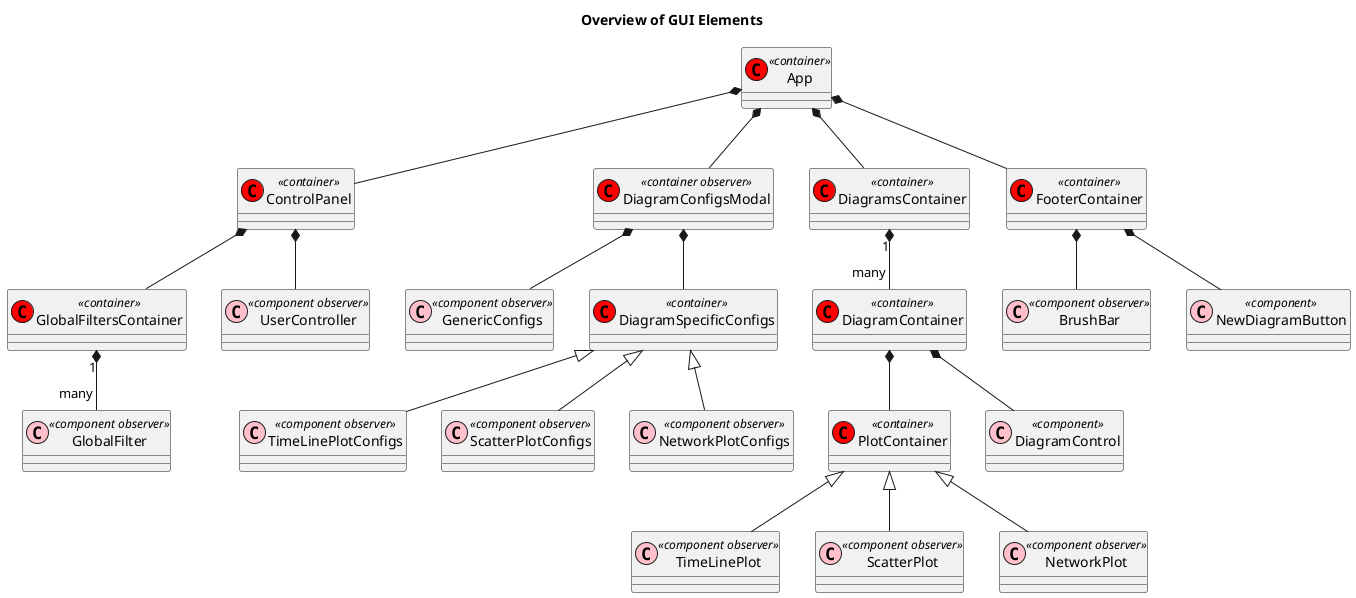 @startuml
title Overview of GUI Elements

class App << (C,red) container >> {
}

class ControlPanel << (C,red) container >> {
}

class GlobalFiltersContainer << (C,red) container >> {
}

class GlobalFilter << (C,pink) component observer >> {
}

class UserController << (C,pink) component observer >> {
}

class DiagramConfigsModal << (C,red) container observer >> {
}

class GenericConfigs << (C,pink) component observer >> {
}

class DiagramSpecificConfigs << (C,red) container >> {
}

class TimeLinePlotConfigs  << (C,pink) component observer >> {
}

class ScatterPlotConfigs  << (C,pink) component observer >> {
}

class NetworkPlotConfigs  << (C,pink) component observer >> {
}

class DiagramsContainer << (C,red) container >> {
}

class DiagramContainer << (C,red) container >> {
}

class PlotContainer << (C,red) container >> {
}

class TimeLinePlot  << (C,pink) component observer >> {
}

class ScatterPlot  << (C,pink) component observer >> {
}

class NetworkPlot  << (C,pink) component observer >> {
}

class DiagramControl << (C,pink) component >> {
}

class FooterContainer << (C,red) container >> {
}

class BrushBar << (C,pink) component observer >> {
}

class NewDiagramButton << (C,pink) component >> {
}

' Now the relationship part

App *-- DiagramConfigsModal
App *-- ControlPanel
App *-- DiagramsContainer
App *-- FooterContainer

ControlPanel *-- GlobalFiltersContainer
GlobalFiltersContainer "1" *-- "many" GlobalFilter
ControlPanel *-- UserController

DiagramConfigsModal *-- GenericConfigs
DiagramConfigsModal *-- DiagramSpecificConfigs
DiagramSpecificConfigs <|-- TimeLinePlotConfigs
DiagramSpecificConfigs <|-- ScatterPlotConfigs
DiagramSpecificConfigs <|-- NetworkPlotConfigs

DiagramsContainer "1" *-- "many" DiagramContainer
DiagramContainer *-- PlotContainer
PlotContainer <|-- TimeLinePlot
PlotContainer <|-- ScatterPlot
PlotContainer <|-- NetworkPlot
DiagramContainer *-- DiagramControl

FooterContainer *-- BrushBar
FooterContainer *-- NewDiagramButton

@enduml
